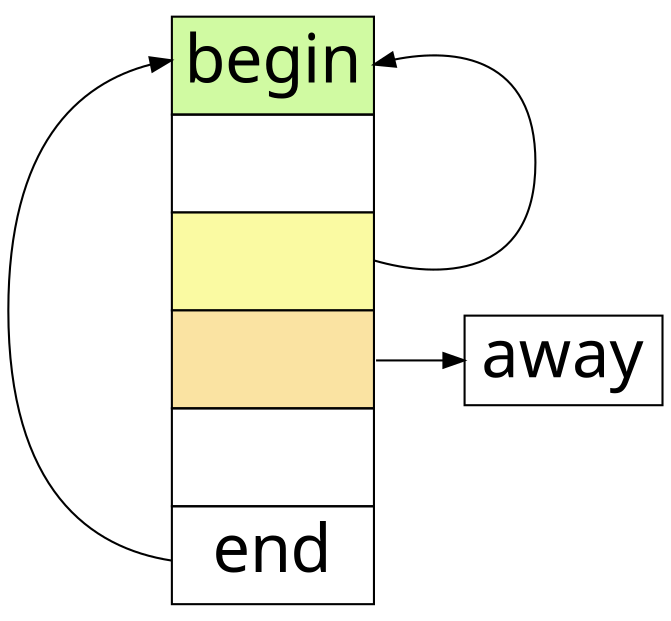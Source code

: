 digraph G {
    graph [ rankdir = LR, overlap=false ]
    node [ shape=box, style=filled, fillcolor=white, fontname="PT Mono", fontsize=32 ]

    loop [
        shape=none,
        label=<
            <table border="0" cellspacing="0" cellpadding="5">
                <tr><td port="begin" border="1" bgcolor="#d0faa2">begin</td></tr>
                <tr><td port="p1" border="1"> </td></tr>
                <tr><td port="middle" border="1" bgcolor="#fafaa2"> </td></tr>
                <tr><td port="exit" border="1" bgcolor="#fae3a2"> </td></tr>
                <tr><td port="p4" border="1"> </td></tr>
                <tr><td port="end" border="1">end</td></tr>
            </table>
        >
    ]

    loop:middle:e -> loop:begin:e
    loop:end    -> loop:begin
    loop:exit   -> "away"
}
